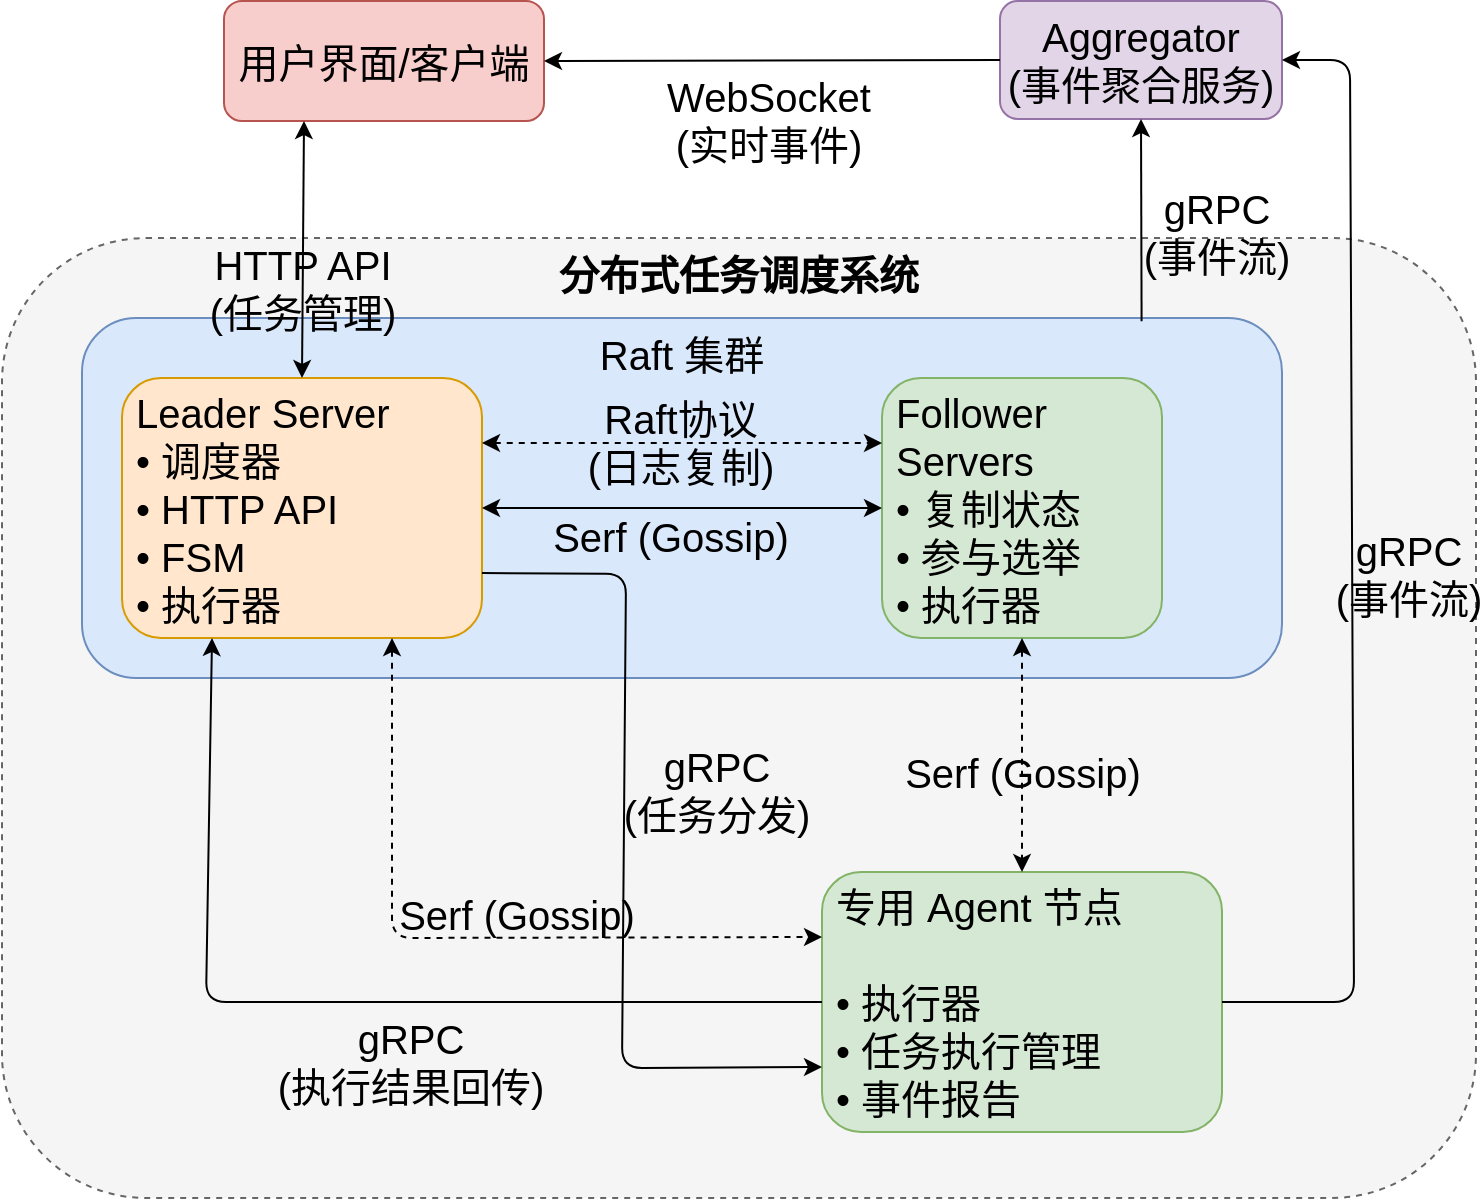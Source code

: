 <mxfile version="27.0.3">
  <diagram name="第 1 页" id="pnYERcN3gMjSIuE6DzLB">
    <mxGraphModel dx="954" dy="1658" grid="0" gridSize="10" guides="1" tooltips="1" connect="1" arrows="1" fold="1" page="0" pageScale="1" pageWidth="850" pageHeight="1100" math="0" shadow="0">
      <root>
        <mxCell id="0" />
        <mxCell id="1" parent="0" />
        <mxCell id="a1szCFsNDwzxV1m5Zwac-42" value="用户界面/客户端" style="rounded=1;whiteSpace=wrap;html=1;fillColor=#f8cecc;strokeColor=#b85450;fontSize=20;" parent="1" vertex="1">
          <mxGeometry x="528" y="-624.5" width="160" height="60" as="geometry" />
        </mxCell>
        <mxCell id="a1szCFsNDwzxV1m5Zwac-43" value="分布式任务调度系统" style="rounded=1;whiteSpace=wrap;html=1;fillColor=#f5f5f5;strokeColor=#666666;verticalAlign=top;fontStyle=1;fontSize=20;dashed=1;" parent="1" vertex="1">
          <mxGeometry x="417" y="-506" width="737" height="480" as="geometry" />
        </mxCell>
        <mxCell id="a1szCFsNDwzxV1m5Zwac-44" value="Aggregator&lt;br&gt;(事件聚合服务)" style="rounded=1;whiteSpace=wrap;html=1;fillColor=#e1d5e7;strokeColor=#9673a6;fontSize=20;" parent="1" vertex="1">
          <mxGeometry x="916" y="-624.5" width="141" height="59" as="geometry" />
        </mxCell>
        <mxCell id="a1szCFsNDwzxV1m5Zwac-45" value="Raft 集群" style="rounded=1;whiteSpace=wrap;html=1;fillColor=#dae8fc;strokeColor=#6c8ebf;verticalAlign=top;align=center;fontSize=20;" parent="1" vertex="1">
          <mxGeometry x="457" y="-466" width="600" height="180" as="geometry" />
        </mxCell>
        <mxCell id="a1szCFsNDwzxV1m5Zwac-46" value="Leader Server&lt;br&gt;• 调度器&lt;br&gt;• HTTP API&lt;br&gt;• FSM&lt;br&gt;• 执行器" style="rounded=1;whiteSpace=wrap;html=1;fillColor=#ffe6cc;strokeColor=#d79b00;align=left;spacingLeft=5;fontSize=20;" parent="1" vertex="1">
          <mxGeometry x="477" y="-436" width="180" height="130" as="geometry" />
        </mxCell>
        <mxCell id="a1szCFsNDwzxV1m5Zwac-47" value="Follower Servers&lt;br&gt;• 复制状态&lt;br&gt;• 参与选举&lt;br&gt;• 执行器" style="rounded=1;whiteSpace=wrap;html=1;fillColor=#d5e8d4;strokeColor=#82b366;align=left;spacingLeft=5;fontSize=20;" parent="1" vertex="1">
          <mxGeometry x="857" y="-436" width="140" height="130" as="geometry" />
        </mxCell>
        <mxCell id="a1szCFsNDwzxV1m5Zwac-48" value="专用 Agent 节点&lt;br&gt;&lt;br&gt;• 执行器&lt;br&gt;• 任务执行管理&lt;br&gt;• 事件报告" style="rounded=1;whiteSpace=wrap;html=1;fillColor=#d5e8d4;strokeColor=#82b366;align=left;spacingLeft=5;fontSize=20;" parent="1" vertex="1">
          <mxGeometry x="827" y="-189" width="200" height="130" as="geometry" />
        </mxCell>
        <mxCell id="a1szCFsNDwzxV1m5Zwac-49" value="HTTP API&#xa;(任务管理)" style="endArrow=classic;startArrow=classic;html=1;exitX=0.25;exitY=1;exitDx=0;exitDy=0;entryX=0.5;entryY=0;entryDx=0;entryDy=0;fontSize=20;labelBackgroundColor=none;" parent="1" source="a1szCFsNDwzxV1m5Zwac-42" target="a1szCFsNDwzxV1m5Zwac-46" edge="1">
          <mxGeometry x="0.299" width="50" height="50" relative="1" as="geometry">
            <mxPoint x="767" y="-256" as="sourcePoint" />
            <mxPoint x="817" y="-306" as="targetPoint" />
            <Array as="points" />
            <mxPoint as="offset" />
          </mxGeometry>
        </mxCell>
        <mxCell id="a1szCFsNDwzxV1m5Zwac-50" value="WebSocket&#xa;(实时事件)" style="endArrow=classic;html=1;exitX=0;exitY=0.5;exitDx=0;exitDy=0;entryX=1;entryY=0.5;entryDx=0;entryDy=0;fontSize=20;labelBackgroundColor=none;" parent="1" source="a1szCFsNDwzxV1m5Zwac-44" target="a1szCFsNDwzxV1m5Zwac-42" edge="1">
          <mxGeometry x="0.022" y="30" width="50" height="50" relative="1" as="geometry">
            <mxPoint x="767" y="-256" as="sourcePoint" />
            <mxPoint x="817" y="-306" as="targetPoint" />
            <Array as="points" />
            <mxPoint as="offset" />
          </mxGeometry>
        </mxCell>
        <mxCell id="a1szCFsNDwzxV1m5Zwac-51" value="Raft协议&#xa;(日志复制)" style="endArrow=classic;startArrow=classic;html=1;exitX=1;exitY=0.5;exitDx=0;exitDy=0;entryX=0;entryY=0.5;entryDx=0;entryDy=0;fontSize=20;labelBackgroundColor=none;" parent="1" source="a1szCFsNDwzxV1m5Zwac-46" target="a1szCFsNDwzxV1m5Zwac-47" edge="1">
          <mxGeometry x="-0.01" y="33" width="50" height="50" relative="1" as="geometry">
            <mxPoint x="767" y="-256" as="sourcePoint" />
            <mxPoint x="817" y="-306" as="targetPoint" />
            <mxPoint as="offset" />
          </mxGeometry>
        </mxCell>
        <mxCell id="a1szCFsNDwzxV1m5Zwac-52" value="Serf (Gossip)" style="endArrow=classic;startArrow=classic;html=1;exitX=1;exitY=0.25;exitDx=0;exitDy=0;entryX=0;entryY=0.25;entryDx=0;entryDy=0;dashed=1;fontSize=20;labelBackgroundColor=none;" parent="1" source="a1szCFsNDwzxV1m5Zwac-46" target="a1szCFsNDwzxV1m5Zwac-47" edge="1">
          <mxGeometry x="-0.06" y="-45" width="50" height="50" relative="1" as="geometry">
            <mxPoint x="767" y="-256" as="sourcePoint" />
            <mxPoint x="817" y="-306" as="targetPoint" />
            <mxPoint y="1" as="offset" />
          </mxGeometry>
        </mxCell>
        <mxCell id="a1szCFsNDwzxV1m5Zwac-53" value="Serf (Gossip)" style="endArrow=classic;startArrow=classic;html=1;exitX=0.75;exitY=1;exitDx=0;exitDy=0;entryX=0;entryY=0.25;entryDx=0;entryDy=0;dashed=1;fontSize=20;labelBackgroundColor=none;" parent="1" source="a1szCFsNDwzxV1m5Zwac-46" target="a1szCFsNDwzxV1m5Zwac-48" edge="1">
          <mxGeometry x="0.157" y="12" width="50" height="50" relative="1" as="geometry">
            <mxPoint x="767" y="-256" as="sourcePoint" />
            <mxPoint x="817" y="-306" as="targetPoint" />
            <Array as="points">
              <mxPoint x="612" y="-156" />
            </Array>
            <mxPoint x="1" as="offset" />
          </mxGeometry>
        </mxCell>
        <mxCell id="a1szCFsNDwzxV1m5Zwac-54" value="Serf (Gossip)" style="endArrow=classic;startArrow=classic;html=1;exitX=0.5;exitY=1;exitDx=0;exitDy=0;entryX=0.5;entryY=0;entryDx=0;entryDy=0;dashed=1;fontSize=20;labelBackgroundColor=none;" parent="1" source="a1szCFsNDwzxV1m5Zwac-47" target="a1szCFsNDwzxV1m5Zwac-48" edge="1">
          <mxGeometry x="0.143" width="50" height="50" relative="1" as="geometry">
            <mxPoint x="767" y="-256" as="sourcePoint" />
            <mxPoint x="817" y="-306" as="targetPoint" />
            <mxPoint as="offset" />
          </mxGeometry>
        </mxCell>
        <mxCell id="a1szCFsNDwzxV1m5Zwac-55" value="gRPC&#xa;(任务分发)" style="endArrow=classic;html=1;exitX=1;exitY=0.75;exitDx=0;exitDy=0;entryX=0;entryY=0.75;entryDx=0;entryDy=0;fontSize=20;labelBackgroundColor=none;" parent="1" source="a1szCFsNDwzxV1m5Zwac-46" target="a1szCFsNDwzxV1m5Zwac-48" edge="1">
          <mxGeometry x="-0.141" y="46" width="50" height="50" relative="1" as="geometry">
            <mxPoint x="767" y="-256" as="sourcePoint" />
            <mxPoint x="817" y="-306" as="targetPoint" />
            <Array as="points">
              <mxPoint x="729" y="-338" />
              <mxPoint x="727" y="-91" />
            </Array>
            <mxPoint as="offset" />
          </mxGeometry>
        </mxCell>
        <mxCell id="a1szCFsNDwzxV1m5Zwac-56" value="gRPC&#xa;(执行结果回传)" style="endArrow=classic;html=1;exitX=0;exitY=0.5;exitDx=0;exitDy=0;entryX=0.25;entryY=1;entryDx=0;entryDy=0;fontSize=20;labelBackgroundColor=none;" parent="1" source="a1szCFsNDwzxV1m5Zwac-48" target="a1szCFsNDwzxV1m5Zwac-46" edge="1">
          <mxGeometry x="-0.159" y="30" width="50" height="50" relative="1" as="geometry">
            <mxPoint x="767" y="-256" as="sourcePoint" />
            <mxPoint x="817" y="-306" as="targetPoint" />
            <Array as="points">
              <mxPoint x="519" y="-124" />
            </Array>
            <mxPoint as="offset" />
          </mxGeometry>
        </mxCell>
        <mxCell id="a1szCFsNDwzxV1m5Zwac-57" value="gRPC&#xa;(事件流)" style="endArrow=classic;html=1;exitX=0.883;exitY=0.009;exitDx=0;exitDy=0;entryX=0.5;entryY=1;entryDx=0;entryDy=0;fontSize=20;exitPerimeter=0;labelBackgroundColor=none;" parent="1" source="a1szCFsNDwzxV1m5Zwac-45" target="a1szCFsNDwzxV1m5Zwac-44" edge="1">
          <mxGeometry x="-0.12" y="-37" width="50" height="50" relative="1" as="geometry">
            <mxPoint x="767" y="-256" as="sourcePoint" />
            <mxPoint x="817" y="-306" as="targetPoint" />
            <Array as="points" />
            <mxPoint as="offset" />
          </mxGeometry>
        </mxCell>
        <mxCell id="a1szCFsNDwzxV1m5Zwac-58" value="gRPC&#xa;(事件流)" style="endArrow=classic;html=1;exitX=1;exitY=0.5;exitDx=0;exitDy=0;entryX=1;entryY=0.5;entryDx=0;entryDy=0;fontSize=20;labelBackgroundColor=none;" parent="1" source="a1szCFsNDwzxV1m5Zwac-48" target="a1szCFsNDwzxV1m5Zwac-44" edge="1">
          <mxGeometry x="-0.02" y="-28" width="50" height="50" relative="1" as="geometry">
            <mxPoint x="767" y="-256" as="sourcePoint" />
            <mxPoint x="817" y="-306" as="targetPoint" />
            <Array as="points">
              <mxPoint x="1093" y="-124" />
              <mxPoint x="1091" y="-595" />
            </Array>
            <mxPoint as="offset" />
          </mxGeometry>
        </mxCell>
      </root>
    </mxGraphModel>
  </diagram>
</mxfile>
